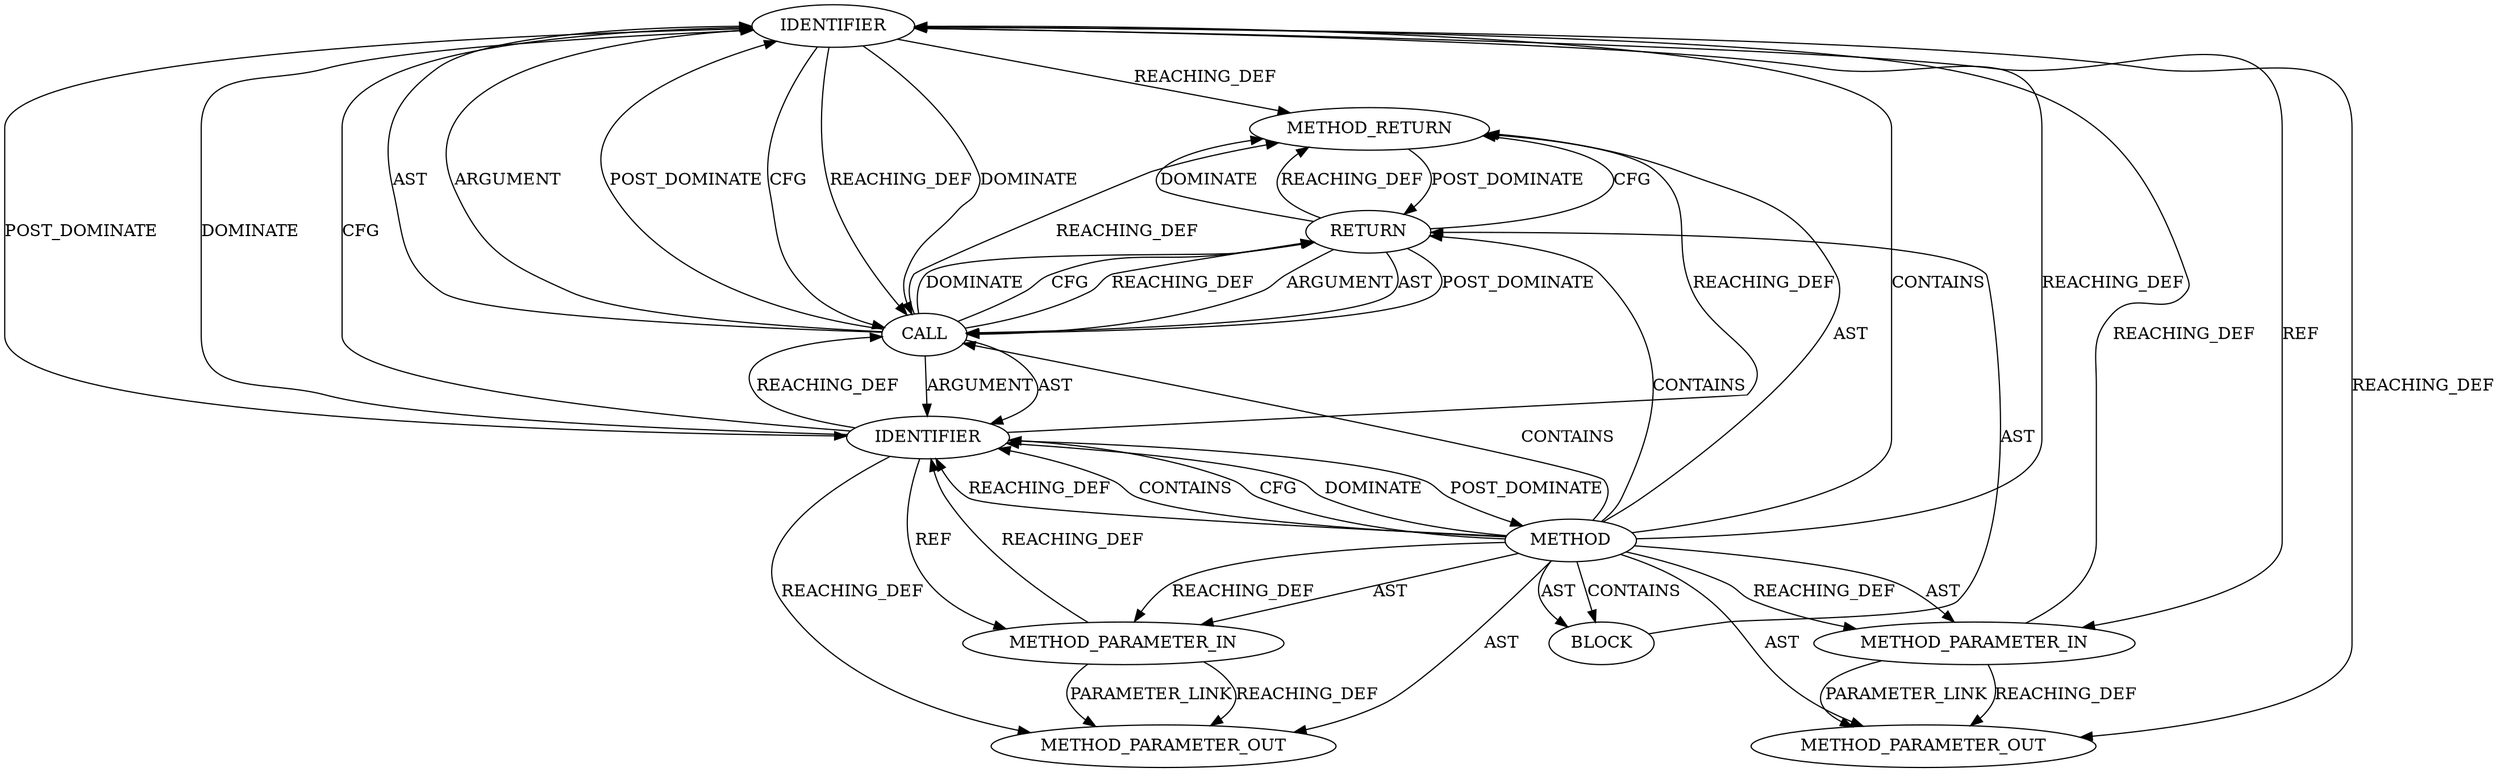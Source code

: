 digraph {
  33 [label=IDENTIFIER ORDER=2 ARGUMENT_INDEX=2 CODE="b" COLUMN_NUMBER=16 LINE_NUMBER=11 TYPE_FULL_NAME="int" NAME="b"]
  27 [label=METHOD_PARAMETER_IN ORDER=1 CODE="int a" IS_VARIADIC=false COLUMN_NUMBER=9 LINE_NUMBER=10 TYPE_FULL_NAME="int" EVALUATION_STRATEGY="BY_VALUE" INDEX=1 NAME="a"]
  34 [label=METHOD_RETURN ORDER=4 CODE="RET" COLUMN_NUMBER=1 LINE_NUMBER=10 TYPE_FULL_NAME="int" EVALUATION_STRATEGY="BY_VALUE"]
  29 [label=BLOCK ORDER=3 ARGUMENT_INDEX=-1 CODE="{
    return a + b;
}" COLUMN_NUMBER=23 LINE_NUMBER=10 TYPE_FULL_NAME="void"]
  63 [label=METHOD_PARAMETER_OUT ORDER=1 CODE="int a" IS_VARIADIC=false COLUMN_NUMBER=9 LINE_NUMBER=10 TYPE_FULL_NAME="int" EVALUATION_STRATEGY="BY_VALUE" INDEX=1 NAME="a"]
  64 [label=METHOD_PARAMETER_OUT ORDER=2 CODE="int b" IS_VARIADIC=false COLUMN_NUMBER=16 LINE_NUMBER=10 TYPE_FULL_NAME="int" EVALUATION_STRATEGY="BY_VALUE" INDEX=2 NAME="b"]
  30 [label=RETURN ORDER=1 ARGUMENT_INDEX=-1 CODE="return a + b;" COLUMN_NUMBER=5 LINE_NUMBER=11]
  26 [label=METHOD COLUMN_NUMBER=1 LINE_NUMBER=10 COLUMN_NUMBER_END=1 IS_EXTERNAL=false SIGNATURE="int add (int,int)" NAME="add" AST_PARENT_TYPE="TYPE_DECL" AST_PARENT_FULL_NAME="simple-calculate-multi_function.c:<global>" ORDER=3 CODE="int add(int a, int b) {
    return a + b;
}" FULL_NAME="add" LINE_NUMBER_END=12 FILENAME="simple-calculate-multi_function.c"]
  32 [label=IDENTIFIER ORDER=1 ARGUMENT_INDEX=1 CODE="a" COLUMN_NUMBER=12 LINE_NUMBER=11 TYPE_FULL_NAME="int" NAME="a"]
  28 [label=METHOD_PARAMETER_IN ORDER=2 CODE="int b" IS_VARIADIC=false COLUMN_NUMBER=16 LINE_NUMBER=10 TYPE_FULL_NAME="int" EVALUATION_STRATEGY="BY_VALUE" INDEX=2 NAME="b"]
  31 [label=CALL ORDER=1 ARGUMENT_INDEX=-1 CODE="a + b" COLUMN_NUMBER=12 METHOD_FULL_NAME="<operator>.addition" LINE_NUMBER=11 TYPE_FULL_NAME="<empty>" DISPATCH_TYPE="STATIC_DISPATCH" SIGNATURE="" NAME="<operator>.addition"]
  30 -> 34 [label=CFG ]
  28 -> 64 [label=REACHING_DEF VARIABLE="b"]
  31 -> 33 [label=AST ]
  32 -> 63 [label=REACHING_DEF VARIABLE="a"]
  26 -> 31 [label=CONTAINS ]
  32 -> 33 [label=DOMINATE ]
  26 -> 30 [label=CONTAINS ]
  31 -> 33 [label=ARGUMENT ]
  26 -> 29 [label=AST ]
  26 -> 33 [label=CONTAINS ]
  30 -> 34 [label=DOMINATE ]
  33 -> 32 [label=POST_DOMINATE ]
  26 -> 32 [label=REACHING_DEF VARIABLE=""]
  32 -> 31 [label=REACHING_DEF VARIABLE="a"]
  33 -> 64 [label=REACHING_DEF VARIABLE="b"]
  26 -> 28 [label=REACHING_DEF VARIABLE=""]
  32 -> 33 [label=CFG ]
  33 -> 34 [label=REACHING_DEF VARIABLE="b"]
  33 -> 31 [label=CFG ]
  30 -> 31 [label=ARGUMENT ]
  31 -> 30 [label=DOMINATE ]
  26 -> 63 [label=AST ]
  28 -> 33 [label=REACHING_DEF VARIABLE="b"]
  32 -> 27 [label=REF ]
  26 -> 32 [label=CONTAINS ]
  32 -> 34 [label=REACHING_DEF VARIABLE="a"]
  26 -> 64 [label=AST ]
  26 -> 27 [label=AST ]
  30 -> 31 [label=AST ]
  30 -> 31 [label=POST_DOMINATE ]
  31 -> 30 [label=CFG ]
  31 -> 33 [label=POST_DOMINATE ]
  26 -> 27 [label=REACHING_DEF VARIABLE=""]
  31 -> 34 [label=REACHING_DEF VARIABLE="a + b"]
  34 -> 30 [label=POST_DOMINATE ]
  26 -> 29 [label=CONTAINS ]
  33 -> 31 [label=DOMINATE ]
  27 -> 63 [label=PARAMETER_LINK ]
  26 -> 28 [label=AST ]
  26 -> 34 [label=AST ]
  31 -> 30 [label=REACHING_DEF VARIABLE="a + b"]
  30 -> 34 [label=REACHING_DEF VARIABLE="<RET>"]
  26 -> 33 [label=REACHING_DEF VARIABLE=""]
  31 -> 32 [label=ARGUMENT ]
  26 -> 32 [label=CFG ]
  33 -> 28 [label=REF ]
  26 -> 32 [label=DOMINATE ]
  32 -> 26 [label=POST_DOMINATE ]
  27 -> 32 [label=REACHING_DEF VARIABLE="a"]
  27 -> 63 [label=REACHING_DEF VARIABLE="a"]
  29 -> 30 [label=AST ]
  31 -> 32 [label=AST ]
  33 -> 31 [label=REACHING_DEF VARIABLE="b"]
  28 -> 64 [label=PARAMETER_LINK ]
}
